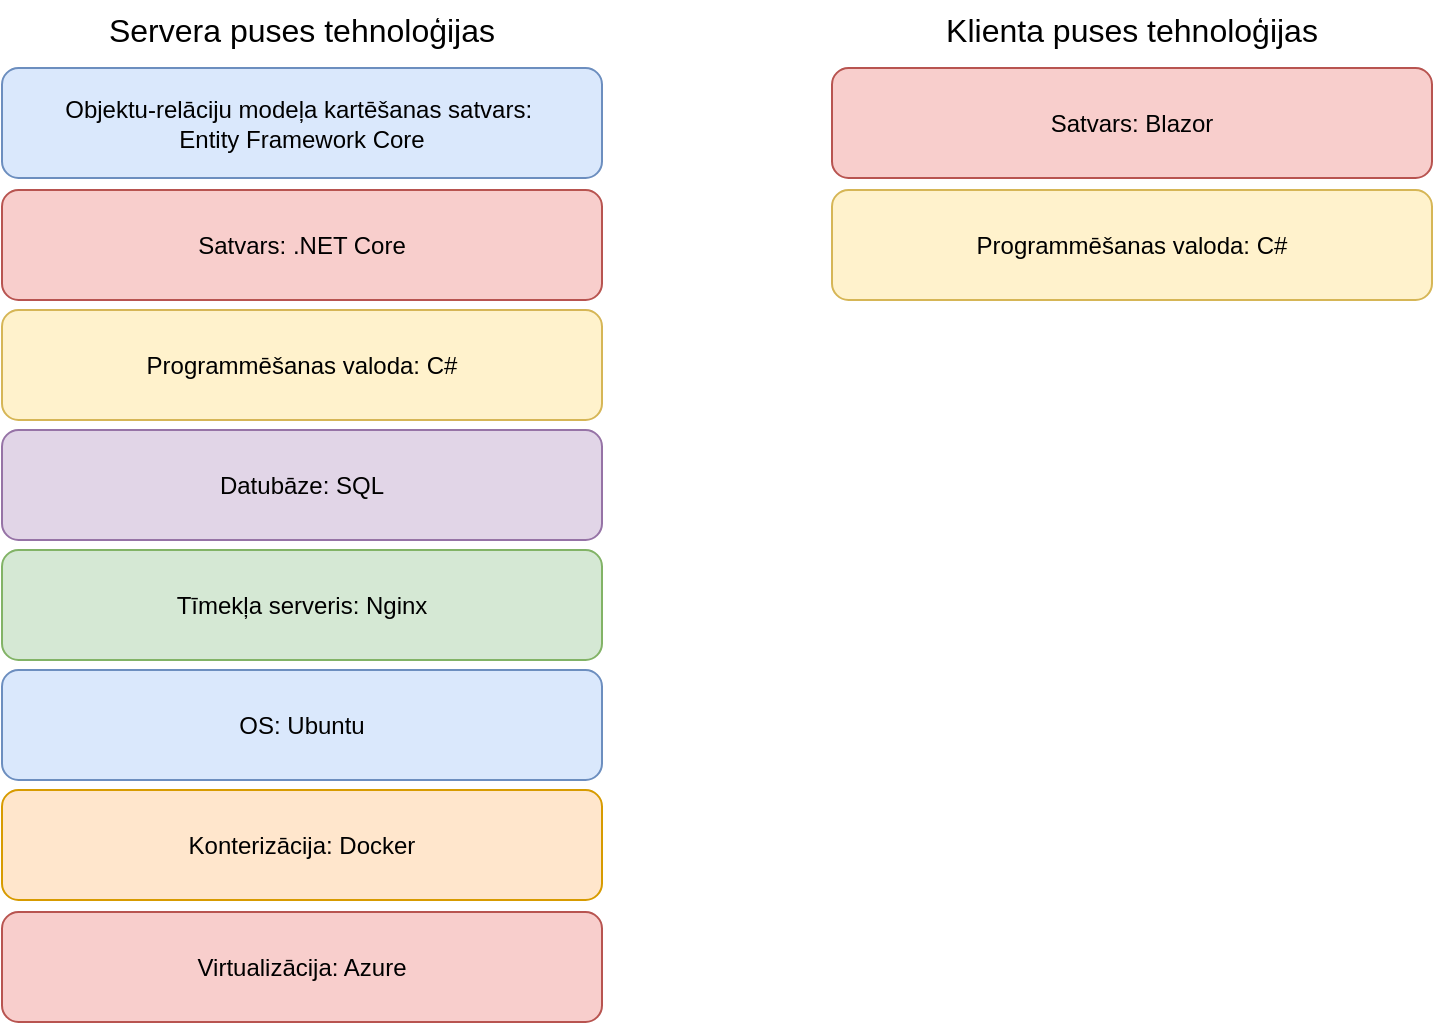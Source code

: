<mxfile version="24.8.0">
  <diagram name="Page-1" id="6Qpehkt9wiD5aw7x05cO">
    <mxGraphModel dx="506" dy="1135" grid="1" gridSize="10" guides="1" tooltips="1" connect="1" arrows="1" fold="1" page="1" pageScale="1" pageWidth="850" pageHeight="1100" math="0" shadow="0">
      <root>
        <mxCell id="0" />
        <mxCell id="1" parent="0" />
        <mxCell id="Iqhli9ytjHp4ELT-kDA0-1" value="OS: Ubuntu" style="rounded=1;whiteSpace=wrap;html=1;fillColor=#dae8fc;strokeColor=#6c8ebf;" vertex="1" parent="1">
          <mxGeometry x="1780" y="565" width="300" height="55" as="geometry" />
        </mxCell>
        <mxCell id="Iqhli9ytjHp4ELT-kDA0-2" value="Datubāze: SQL" style="rounded=1;whiteSpace=wrap;html=1;fillColor=#e1d5e7;strokeColor=#9673a6;" vertex="1" parent="1">
          <mxGeometry x="1780" y="445" width="300" height="55" as="geometry" />
        </mxCell>
        <mxCell id="Iqhli9ytjHp4ELT-kDA0-3" value="Tīmekļa serveris: Nginx" style="rounded=1;whiteSpace=wrap;html=1;fillColor=#d5e8d4;strokeColor=#82b366;" vertex="1" parent="1">
          <mxGeometry x="1780" y="505" width="300" height="55" as="geometry" />
        </mxCell>
        <mxCell id="Iqhli9ytjHp4ELT-kDA0-4" value="Konterizācija: Docker" style="rounded=1;whiteSpace=wrap;html=1;fillColor=#ffe6cc;strokeColor=#d79b00;" vertex="1" parent="1">
          <mxGeometry x="1780" y="625" width="300" height="55" as="geometry" />
        </mxCell>
        <mxCell id="Iqhli9ytjHp4ELT-kDA0-5" value="Programmēšanas valoda: C#" style="rounded=1;whiteSpace=wrap;html=1;fillColor=#fff2cc;strokeColor=#d6b656;" vertex="1" parent="1">
          <mxGeometry x="1780" y="385" width="300" height="55" as="geometry" />
        </mxCell>
        <mxCell id="Iqhli9ytjHp4ELT-kDA0-6" value="Satvars: .NET Core" style="rounded=1;whiteSpace=wrap;html=1;fillColor=#f8cecc;strokeColor=#b85450;" vertex="1" parent="1">
          <mxGeometry x="1780" y="325" width="300" height="55" as="geometry" />
        </mxCell>
        <mxCell id="Iqhli9ytjHp4ELT-kDA0-7" value="Virtualizācija: Azure" style="rounded=1;whiteSpace=wrap;html=1;fillColor=#f8cecc;strokeColor=#b85450;" vertex="1" parent="1">
          <mxGeometry x="1780" y="686" width="300" height="55" as="geometry" />
        </mxCell>
        <mxCell id="Iqhli9ytjHp4ELT-kDA0-8" value="Servera puses tehnoloģijas" style="text;html=1;align=center;verticalAlign=middle;whiteSpace=wrap;rounded=0;fontSize=16;fontStyle=0" vertex="1" parent="1">
          <mxGeometry x="1820" y="230" width="220" height="30" as="geometry" />
        </mxCell>
        <mxCell id="Iqhli9ytjHp4ELT-kDA0-9" value="Klienta puses tehnoloģijas" style="text;html=1;align=center;verticalAlign=middle;whiteSpace=wrap;rounded=0;fontSize=16;" vertex="1" parent="1">
          <mxGeometry x="2250" y="230" width="190" height="30" as="geometry" />
        </mxCell>
        <mxCell id="Iqhli9ytjHp4ELT-kDA0-10" value="Satvars: Blazor" style="rounded=1;whiteSpace=wrap;html=1;fillColor=#f8cecc;strokeColor=#b85450;" vertex="1" parent="1">
          <mxGeometry x="2195" y="264" width="300" height="55" as="geometry" />
        </mxCell>
        <mxCell id="Iqhli9ytjHp4ELT-kDA0-11" value="Programmēšanas valoda: C#" style="rounded=1;whiteSpace=wrap;html=1;fillColor=#fff2cc;strokeColor=#d6b656;" vertex="1" parent="1">
          <mxGeometry x="2195" y="325" width="300" height="55" as="geometry" />
        </mxCell>
        <mxCell id="Iqhli9ytjHp4ELT-kDA0-12" value="Objektu-relāciju modeļa kartēšanas satvars:&amp;nbsp;&lt;div&gt;Entity Framework Core&lt;/div&gt;" style="rounded=1;whiteSpace=wrap;html=1;fillColor=#dae8fc;strokeColor=#6c8ebf;" vertex="1" parent="1">
          <mxGeometry x="1780" y="264" width="300" height="55" as="geometry" />
        </mxCell>
      </root>
    </mxGraphModel>
  </diagram>
</mxfile>
